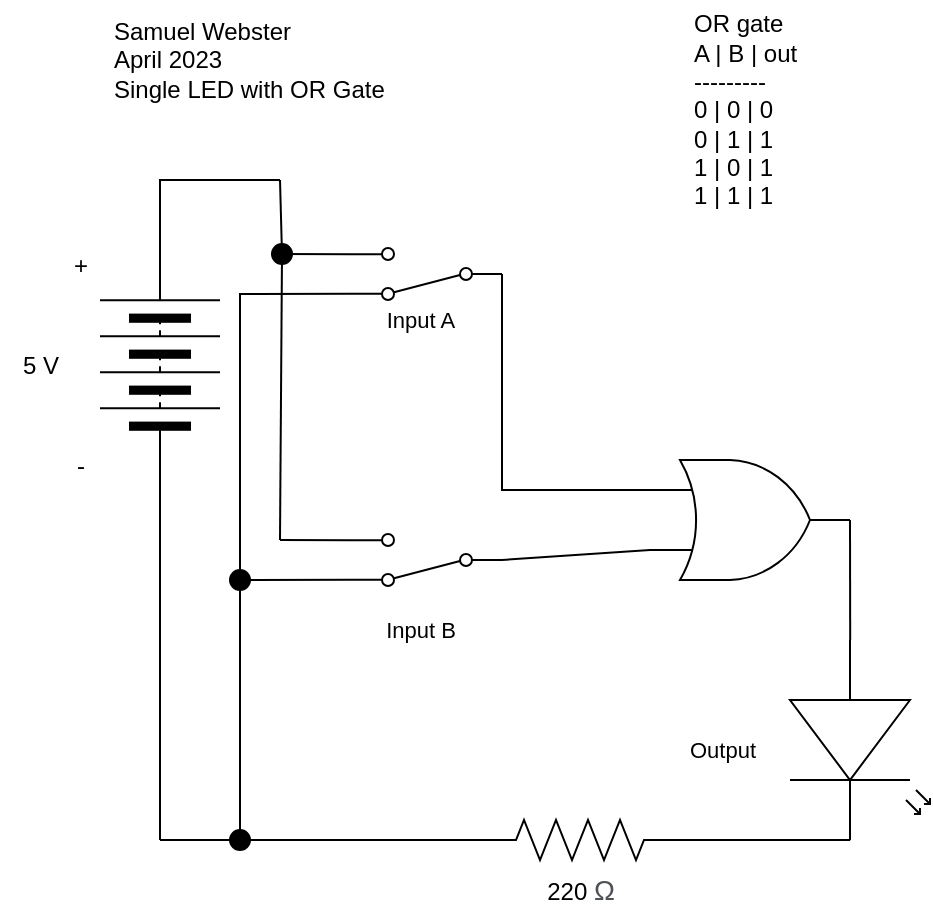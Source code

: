 <mxfile>
    <diagram id="b5PoYPhxwRY9seEpg1i3" name="Page-1">
        <mxGraphModel dx="912" dy="614" grid="1" gridSize="10" guides="1" tooltips="1" connect="1" arrows="1" fold="1" page="1" pageScale="1" pageWidth="827" pageHeight="1169" math="0" shadow="0">
            <root>
                <mxCell id="0"/>
                <mxCell id="1" parent="0"/>
                <mxCell id="31" style="edgeStyle=none;html=1;exitX=0;exitY=0.5;exitDx=0;exitDy=0;endArrow=none;endFill=0;rounded=0;" parent="1" source="2" edge="1">
                    <mxGeometry relative="1" as="geometry">
                        <mxPoint x="160" y="520" as="targetPoint"/>
                    </mxGeometry>
                </mxCell>
                <mxCell id="55" style="edgeStyle=none;shape=connector;rounded=0;html=1;exitX=1;exitY=0.5;exitDx=0;exitDy=0;labelBackgroundColor=default;strokeColor=default;fontFamily=Helvetica;fontSize=11;fontColor=default;endArrow=none;endFill=0;entryX=0;entryY=0.5;entryDx=0;entryDy=0;" parent="1" source="2" edge="1">
                    <mxGeometry relative="1" as="geometry">
                        <mxPoint x="216" y="190" as="targetPoint"/>
                        <Array as="points">
                            <mxPoint x="160" y="190"/>
                        </Array>
                    </mxGeometry>
                </mxCell>
                <mxCell id="2" value="" style="pointerEvents=1;verticalLabelPosition=bottom;shadow=0;dashed=0;align=center;html=1;verticalAlign=top;shape=mxgraph.electrical.miscellaneous.batteryStack;rotation=-90;" parent="1" vertex="1">
                    <mxGeometry x="110" y="252.5" width="100" height="60" as="geometry"/>
                </mxCell>
                <mxCell id="54" style="edgeStyle=none;shape=connector;rounded=0;html=1;exitX=0;exitY=0.5;exitDx=0;exitDy=0;exitPerimeter=0;labelBackgroundColor=default;strokeColor=default;fontFamily=Helvetica;fontSize=11;fontColor=default;endArrow=none;endFill=0;startArrow=none;" parent="1" source="60" edge="1">
                    <mxGeometry relative="1" as="geometry">
                        <mxPoint x="160" y="520" as="targetPoint"/>
                    </mxGeometry>
                </mxCell>
                <mxCell id="3" value="" style="pointerEvents=1;verticalLabelPosition=bottom;shadow=0;dashed=0;align=center;html=1;verticalAlign=top;shape=mxgraph.electrical.resistors.resistor_2;rotation=0;" parent="1" vertex="1">
                    <mxGeometry x="320" y="510" width="100" height="20" as="geometry"/>
                </mxCell>
                <mxCell id="53" style="edgeStyle=none;html=1;exitX=1;exitY=0.57;exitDx=0;exitDy=0;exitPerimeter=0;entryX=1;entryY=0.5;entryDx=0;entryDy=0;entryPerimeter=0;endArrow=none;endFill=0;rounded=0;" parent="1" source="4" target="3" edge="1">
                    <mxGeometry relative="1" as="geometry"/>
                </mxCell>
                <mxCell id="57" style="edgeStyle=none;shape=connector;rounded=0;html=1;exitX=0;exitY=0.57;exitDx=0;exitDy=0;exitPerimeter=0;labelBackgroundColor=default;strokeColor=default;fontFamily=Helvetica;fontSize=11;fontColor=default;endArrow=none;endFill=0;" parent="1" source="4" edge="1">
                    <mxGeometry relative="1" as="geometry">
                        <mxPoint x="505" y="360" as="targetPoint"/>
                    </mxGeometry>
                </mxCell>
                <mxCell id="4" value="" style="verticalLabelPosition=bottom;shadow=0;dashed=0;align=center;html=1;verticalAlign=top;shape=mxgraph.electrical.opto_electronics.led_2;pointerEvents=1;rotation=90;" parent="1" vertex="1">
                    <mxGeometry x="460" y="435" width="100" height="70" as="geometry"/>
                </mxCell>
                <mxCell id="5" value="+" style="text;html=1;align=center;verticalAlign=middle;resizable=0;points=[];autosize=1;strokeColor=none;fillColor=none;" parent="1" vertex="1">
                    <mxGeometry x="105" y="217.5" width="30" height="30" as="geometry"/>
                </mxCell>
                <mxCell id="6" value="-" style="text;html=1;align=center;verticalAlign=middle;resizable=0;points=[];autosize=1;strokeColor=none;fillColor=none;" parent="1" vertex="1">
                    <mxGeometry x="105" y="317.5" width="30" height="30" as="geometry"/>
                </mxCell>
                <mxCell id="7" value="5 V" style="text;html=1;align=center;verticalAlign=middle;resizable=0;points=[];autosize=1;strokeColor=none;fillColor=none;" parent="1" vertex="1">
                    <mxGeometry x="80" y="267.5" width="40" height="30" as="geometry"/>
                </mxCell>
                <mxCell id="8" value="220&amp;nbsp;&lt;span style=&quot;color: rgb(77, 81, 86); font-family: arial, sans-serif; font-size: 14px; text-align: left; background-color: rgb(255, 255, 255);&quot;&gt;Ω&lt;/span&gt;" style="text;html=1;align=center;verticalAlign=middle;resizable=0;points=[];autosize=1;strokeColor=none;fillColor=none;" parent="1" vertex="1">
                    <mxGeometry x="340" y="530" width="60" height="30" as="geometry"/>
                </mxCell>
                <mxCell id="14" value="Samuel Webster&lt;br&gt;April 2023&lt;br&gt;Single LED with OR Gate" style="text;html=1;align=left;verticalAlign=middle;resizable=0;points=[];autosize=1;strokeColor=none;fillColor=none;" parent="1" vertex="1">
                    <mxGeometry x="135" y="100" width="160" height="60" as="geometry"/>
                </mxCell>
                <mxCell id="15" value="&lt;div&gt;OR gate&lt;/div&gt;&lt;div&gt;A | B | out&lt;/div&gt;&lt;div&gt;---------&amp;nbsp;&lt;/div&gt;&lt;div&gt;0 | 0 | 0&lt;/div&gt;&lt;div&gt;0 | 1 | 1&lt;/div&gt;&lt;div&gt;1 | 0 | 1&lt;/div&gt;&lt;div&gt;1 | 1 | 1&lt;/div&gt;" style="text;html=1;align=left;verticalAlign=middle;resizable=0;points=[];autosize=1;strokeColor=none;fillColor=none;" parent="1" vertex="1">
                    <mxGeometry x="425" y="100" width="80" height="110" as="geometry"/>
                </mxCell>
                <mxCell id="36" style="edgeStyle=none;shape=connector;rounded=0;html=1;exitX=1;exitY=0.88;exitDx=0;exitDy=0;labelBackgroundColor=default;strokeColor=default;fontFamily=Helvetica;fontSize=11;fontColor=default;endArrow=none;endFill=0;" parent="1" source="16" edge="1">
                    <mxGeometry relative="1" as="geometry">
                        <mxPoint x="220" y="370" as="targetPoint"/>
                    </mxGeometry>
                </mxCell>
                <mxCell id="38" style="edgeStyle=none;shape=connector;rounded=0;html=1;exitX=1;exitY=0.12;exitDx=0;exitDy=0;labelBackgroundColor=default;strokeColor=default;fontFamily=Helvetica;fontSize=11;fontColor=default;endArrow=none;endFill=0;" parent="1" source="16" edge="1">
                    <mxGeometry relative="1" as="geometry">
                        <mxPoint x="200" y="390" as="targetPoint"/>
                    </mxGeometry>
                </mxCell>
                <mxCell id="58" style="edgeStyle=none;shape=connector;rounded=0;html=1;exitX=0;exitY=0.5;exitDx=0;exitDy=0;entryX=0;entryY=0.75;entryDx=0;entryDy=0;entryPerimeter=0;labelBackgroundColor=default;strokeColor=default;fontFamily=Helvetica;fontSize=11;fontColor=default;endArrow=none;endFill=0;" parent="1" source="16" edge="1">
                    <mxGeometry relative="1" as="geometry">
                        <mxPoint x="405" y="375" as="targetPoint"/>
                    </mxGeometry>
                </mxCell>
                <mxCell id="16" value="" style="shape=mxgraph.electrical.electro-mechanical.twoWaySwitch;aspect=fixed;elSwitchState=2;rotation=-180;" parent="1" vertex="1">
                    <mxGeometry x="256" y="367" width="75" height="26" as="geometry"/>
                </mxCell>
                <mxCell id="22" value="" style="edgeStyle=none;orthogonalLoop=1;jettySize=auto;html=1;endArrow=none;endFill=0;startArrow=none;" parent="1" edge="1">
                    <mxGeometry width="100" relative="1" as="geometry">
                        <mxPoint x="216" y="190" as="sourcePoint"/>
                        <mxPoint x="220" y="190" as="targetPoint"/>
                        <Array as="points"/>
                    </mxGeometry>
                </mxCell>
                <mxCell id="37" style="edgeStyle=none;shape=connector;rounded=0;html=1;exitX=1;exitY=0.88;exitDx=0;exitDy=0;labelBackgroundColor=default;strokeColor=default;fontFamily=Helvetica;fontSize=11;fontColor=default;endArrow=none;endFill=0;" parent="1" source="35" edge="1">
                    <mxGeometry relative="1" as="geometry">
                        <mxPoint x="220" y="227" as="targetPoint"/>
                    </mxGeometry>
                </mxCell>
                <mxCell id="50" style="edgeStyle=none;shape=connector;rounded=0;html=1;exitX=1;exitY=0.12;exitDx=0;exitDy=0;labelBackgroundColor=default;strokeColor=default;fontFamily=Helvetica;fontSize=11;fontColor=default;endArrow=none;endFill=0;" parent="1" source="35" edge="1">
                    <mxGeometry relative="1" as="geometry">
                        <mxPoint x="200" y="520" as="targetPoint"/>
                        <Array as="points">
                            <mxPoint x="200" y="247"/>
                        </Array>
                    </mxGeometry>
                </mxCell>
                <mxCell id="59" style="edgeStyle=none;shape=connector;rounded=0;html=1;exitX=0;exitY=0.5;exitDx=0;exitDy=0;entryX=0;entryY=0.25;entryDx=0;entryDy=0;entryPerimeter=0;labelBackgroundColor=default;strokeColor=default;fontFamily=Helvetica;fontSize=11;fontColor=default;endArrow=none;endFill=0;" parent="1" source="35" edge="1">
                    <mxGeometry relative="1" as="geometry">
                        <Array as="points">
                            <mxPoint x="331" y="345"/>
                        </Array>
                        <mxPoint x="405" y="345" as="targetPoint"/>
                    </mxGeometry>
                </mxCell>
                <mxCell id="35" value="" style="shape=mxgraph.electrical.electro-mechanical.twoWaySwitch;aspect=fixed;elSwitchState=2;rotation=-180;" parent="1" vertex="1">
                    <mxGeometry x="256" y="224" width="75" height="26" as="geometry"/>
                </mxCell>
                <mxCell id="41" value="Input A" style="text;html=1;align=center;verticalAlign=middle;resizable=0;points=[];autosize=1;strokeColor=none;fillColor=none;fontSize=11;fontFamily=Helvetica;fontColor=default;" parent="1" vertex="1">
                    <mxGeometry x="260" y="245" width="60" height="30" as="geometry"/>
                </mxCell>
                <mxCell id="42" value="Input B" style="text;html=1;align=center;verticalAlign=middle;resizable=0;points=[];autosize=1;strokeColor=none;fillColor=none;fontSize=11;fontFamily=Helvetica;fontColor=default;" parent="1" vertex="1">
                    <mxGeometry x="260" y="400" width="60" height="30" as="geometry"/>
                </mxCell>
                <mxCell id="43" value="Output" style="text;html=1;align=center;verticalAlign=middle;resizable=0;points=[];autosize=1;strokeColor=none;fillColor=none;fontSize=11;fontFamily=Helvetica;fontColor=default;" parent="1" vertex="1">
                    <mxGeometry x="411" y="460" width="60" height="30" as="geometry"/>
                </mxCell>
                <mxCell id="46" value="" style="edgeStyle=none;orthogonalLoop=1;jettySize=auto;html=1;endArrow=none;endFill=0;" parent="1" target="44" edge="1">
                    <mxGeometry width="100" relative="1" as="geometry">
                        <mxPoint x="220" y="370" as="sourcePoint"/>
                        <mxPoint x="220" y="190" as="targetPoint"/>
                        <Array as="points"/>
                    </mxGeometry>
                </mxCell>
                <mxCell id="44" value="" style="ellipse;whiteSpace=wrap;html=1;aspect=fixed;fontFamily=Helvetica;fontSize=11;fontColor=default;fillColor=#000000;" parent="1" vertex="1">
                    <mxGeometry x="216" y="222" width="10" height="10" as="geometry"/>
                </mxCell>
                <mxCell id="48" value="" style="ellipse;whiteSpace=wrap;html=1;aspect=fixed;fontFamily=Helvetica;fontSize=11;fontColor=default;fillColor=#000000;" parent="1" vertex="1">
                    <mxGeometry x="195" y="385" width="10" height="10" as="geometry"/>
                </mxCell>
                <mxCell id="52" value="" style="edgeStyle=none;orthogonalLoop=1;jettySize=auto;html=1;endArrow=none;endFill=0;startArrow=none;" parent="1" source="44" edge="1">
                    <mxGeometry width="100" relative="1" as="geometry">
                        <mxPoint x="220.865" y="222.002" as="sourcePoint"/>
                        <mxPoint x="220" y="190" as="targetPoint"/>
                        <Array as="points"/>
                    </mxGeometry>
                </mxCell>
                <mxCell id="61" value="" style="edgeStyle=none;shape=connector;rounded=0;html=1;exitX=0;exitY=0.5;exitDx=0;exitDy=0;exitPerimeter=0;labelBackgroundColor=default;strokeColor=default;fontFamily=Helvetica;fontSize=11;fontColor=default;endArrow=none;endFill=0;" parent="1" source="3" target="60" edge="1">
                    <mxGeometry relative="1" as="geometry">
                        <mxPoint x="160" y="520" as="targetPoint"/>
                        <mxPoint x="320" y="520" as="sourcePoint"/>
                    </mxGeometry>
                </mxCell>
                <mxCell id="60" value="" style="ellipse;whiteSpace=wrap;html=1;aspect=fixed;fontFamily=Helvetica;fontSize=11;fontColor=default;fillColor=#000000;" parent="1" vertex="1">
                    <mxGeometry x="195" y="515" width="10" height="10" as="geometry"/>
                </mxCell>
                <mxCell id="62" value="" style="verticalLabelPosition=bottom;shadow=0;dashed=0;align=center;html=1;verticalAlign=top;shape=mxgraph.electrical.logic_gates.logic_gate;operation=or;" vertex="1" parent="1">
                    <mxGeometry x="405" y="330" width="100" height="60" as="geometry"/>
                </mxCell>
            </root>
        </mxGraphModel>
    </diagram>
</mxfile>